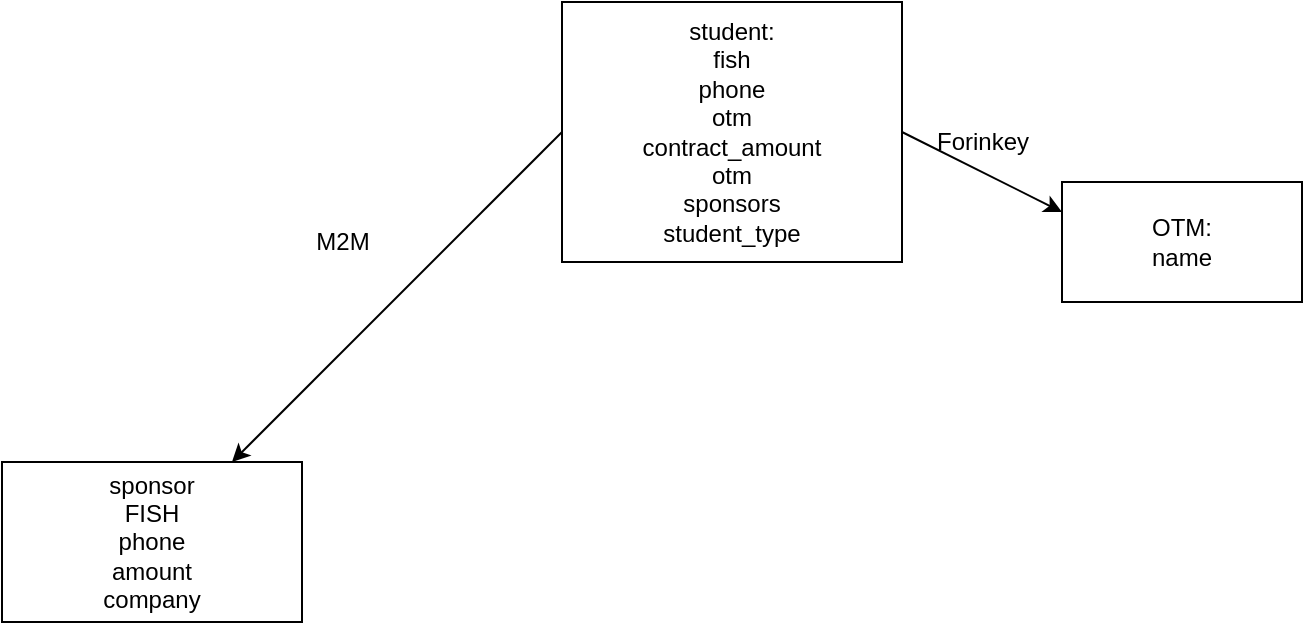 <mxfile>
    <diagram id="TBvslBdsWn4HTFzTY2ek" name="Page-1">
        <mxGraphModel dx="863" dy="1779" grid="1" gridSize="10" guides="1" tooltips="1" connect="1" arrows="1" fold="1" page="1" pageScale="1" pageWidth="850" pageHeight="1100" math="0" shadow="0">
            <root>
                <mxCell id="0"/>
                <mxCell id="1" parent="0"/>
                <mxCell id="2" value="sponsor&lt;br&gt;FISH&lt;br&gt;phone&lt;br&gt;amount&lt;br&gt;company" style="whiteSpace=wrap;html=1;" vertex="1" parent="1">
                    <mxGeometry x="10" y="-320" width="150" height="80" as="geometry"/>
                </mxCell>
                <mxCell id="4" style="edgeStyle=none;html=1;exitX=0;exitY=0.5;exitDx=0;exitDy=0;" edge="1" parent="1" source="3" target="2">
                    <mxGeometry relative="1" as="geometry"/>
                </mxCell>
                <mxCell id="7" style="edgeStyle=none;html=1;exitX=1;exitY=0.5;exitDx=0;exitDy=0;entryX=0;entryY=0.25;entryDx=0;entryDy=0;" edge="1" parent="1" source="3" target="6">
                    <mxGeometry relative="1" as="geometry"/>
                </mxCell>
                <mxCell id="3" value="student:&lt;br&gt;fish&lt;br&gt;phone&lt;br&gt;otm&lt;br&gt;contract_amount&lt;br&gt;otm&lt;br&gt;sponsors&lt;br&gt;student_type" style="whiteSpace=wrap;html=1;" vertex="1" parent="1">
                    <mxGeometry x="290" y="-550" width="170" height="130" as="geometry"/>
                </mxCell>
                <mxCell id="5" value="M2M" style="text;html=1;align=center;verticalAlign=middle;resizable=0;points=[];autosize=1;strokeColor=none;fillColor=none;" vertex="1" parent="1">
                    <mxGeometry x="160" y="-440" width="40" height="20" as="geometry"/>
                </mxCell>
                <mxCell id="6" value="OTM:&lt;br&gt;name&lt;br&gt;" style="whiteSpace=wrap;html=1;" vertex="1" parent="1">
                    <mxGeometry x="540" y="-460" width="120" height="60" as="geometry"/>
                </mxCell>
                <mxCell id="8" value="Forinkey" style="text;html=1;align=center;verticalAlign=middle;resizable=0;points=[];autosize=1;strokeColor=none;fillColor=none;" vertex="1" parent="1">
                    <mxGeometry x="470" y="-490" width="60" height="20" as="geometry"/>
                </mxCell>
            </root>
        </mxGraphModel>
    </diagram>
</mxfile>